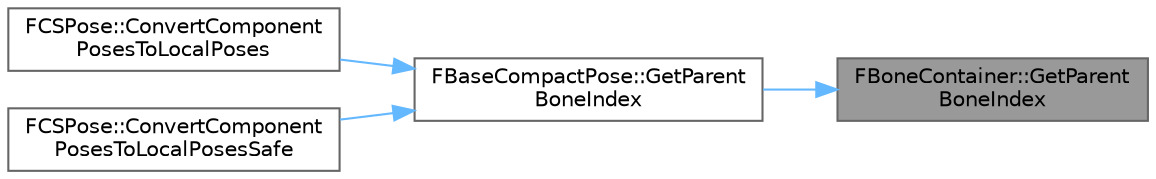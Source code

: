 digraph "FBoneContainer::GetParentBoneIndex"
{
 // INTERACTIVE_SVG=YES
 // LATEX_PDF_SIZE
  bgcolor="transparent";
  edge [fontname=Helvetica,fontsize=10,labelfontname=Helvetica,labelfontsize=10];
  node [fontname=Helvetica,fontsize=10,shape=box,height=0.2,width=0.4];
  rankdir="RL";
  Node1 [id="Node000001",label="FBoneContainer::GetParent\lBoneIndex",height=0.2,width=0.4,color="gray40", fillcolor="grey60", style="filled", fontcolor="black",tooltip="Get ParentBoneIndex for current Asset."];
  Node1 -> Node2 [id="edge1_Node000001_Node000002",dir="back",color="steelblue1",style="solid",tooltip=" "];
  Node2 [id="Node000002",label="FBaseCompactPose::GetParent\lBoneIndex",height=0.2,width=0.4,color="grey40", fillcolor="white", style="filled",URL="$d0/ded/structFBaseCompactPose.html#a66c46401afc97f9b115f230b37eafd34",tooltip=" "];
  Node2 -> Node3 [id="edge2_Node000002_Node000003",dir="back",color="steelblue1",style="solid",tooltip=" "];
  Node3 [id="Node000003",label="FCSPose::ConvertComponent\lPosesToLocalPoses",height=0.2,width=0.4,color="grey40", fillcolor="white", style="filled",URL="$da/d72/structFCSPose.html#a0ce54704991e5e61a936b684c60776b1",tooltip="This function convert component space to local space to OutPose."];
  Node2 -> Node4 [id="edge3_Node000002_Node000004",dir="back",color="steelblue1",style="solid",tooltip=" "];
  Node4 [id="Node000004",label="FCSPose::ConvertComponent\lPosesToLocalPosesSafe",height=0.2,width=0.4,color="grey40", fillcolor="white", style="filled",URL="$da/d72/structFCSPose.html#a9cc93ab66ffa5ec929dcd70227c4157a",tooltip="This function convert component space to local space to OutPose."];
}

